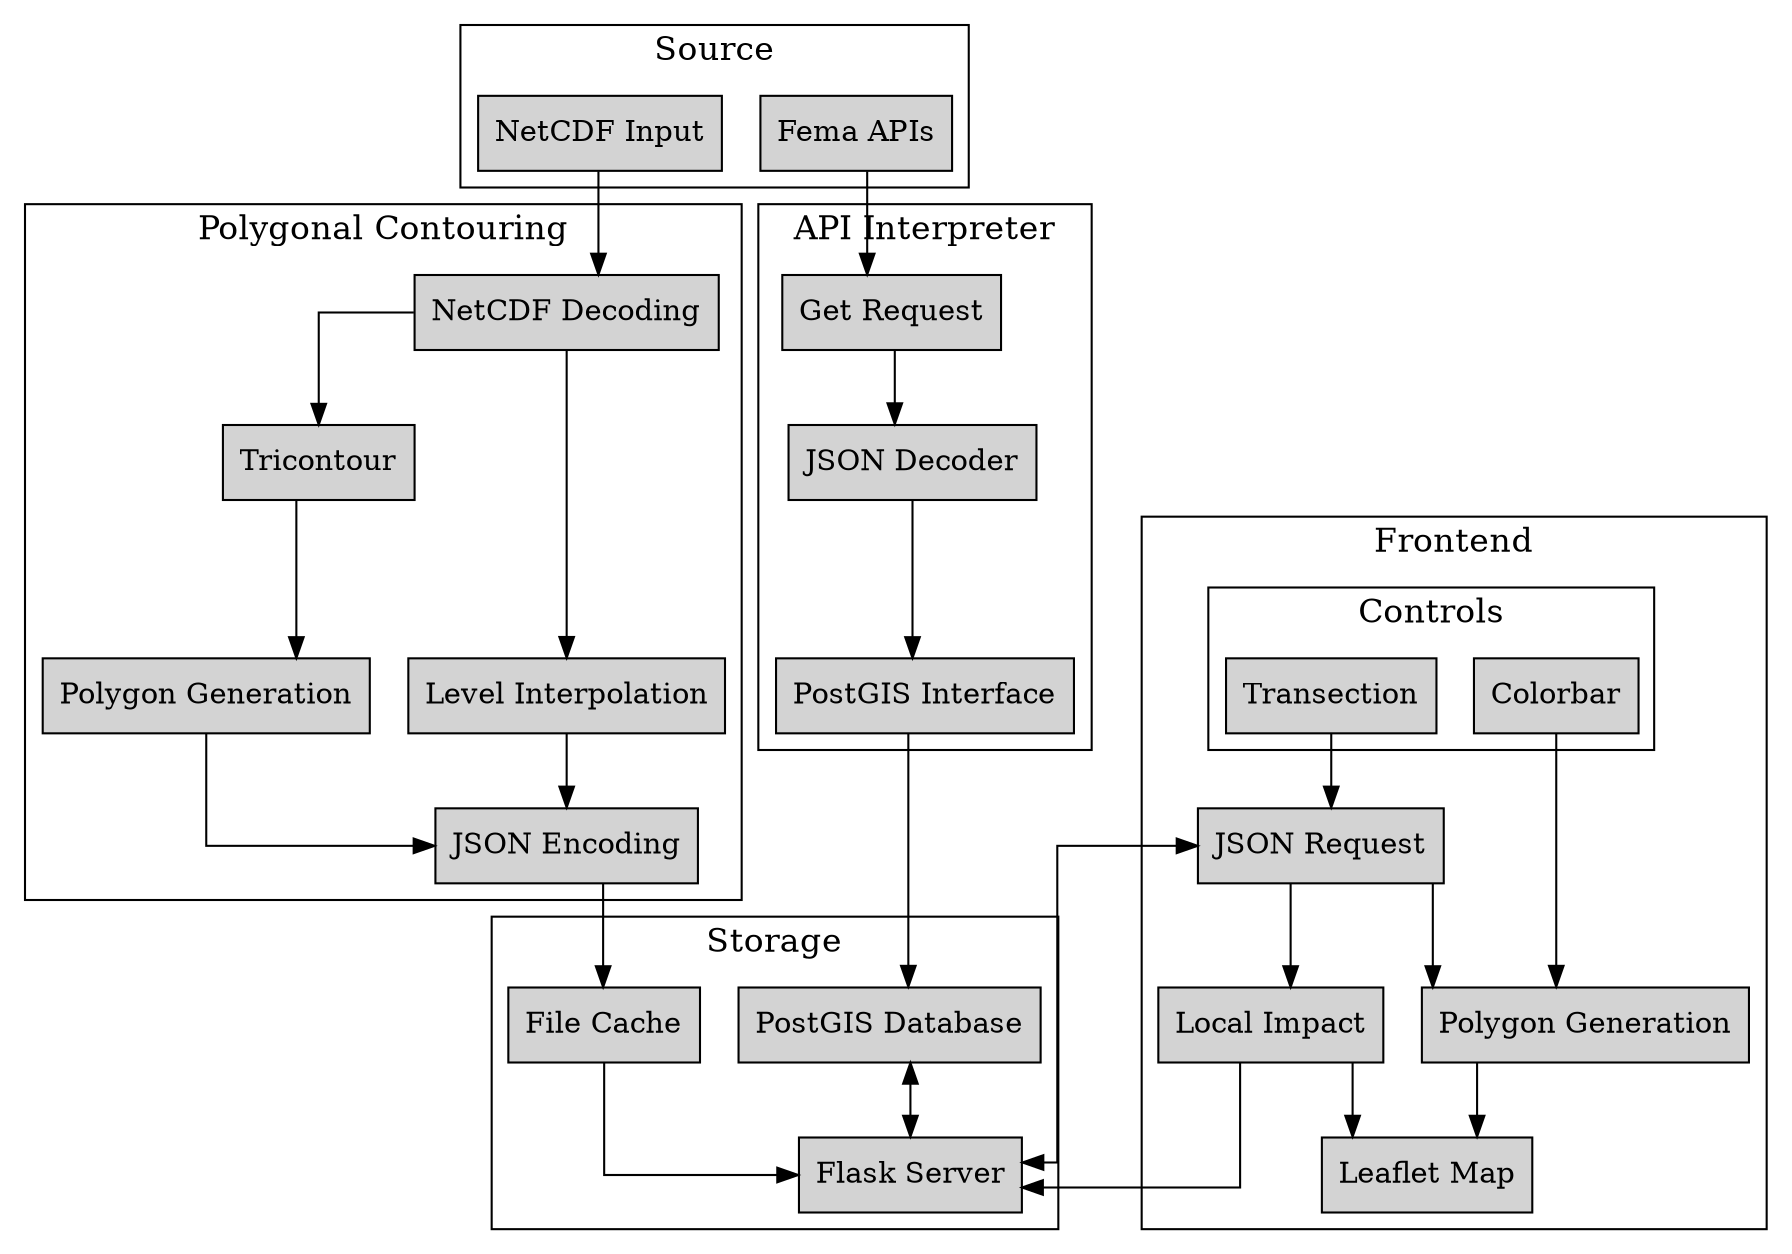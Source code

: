 digraph d {
    graph [fontsize=16 compound=true, splines=ortho];
    node [shape=rect fontsize=14, style=filled];

    subgraph cluster_source {
        label = "Source";
        
        n [label = "NetCDF Input"];
        f [label = "Fema APIs"];


    }
        
    subgraph cluster_poly {
       label = "Polygonal Contouring";

       d [label = "NetCDF Decoding"];
       g [label = "Tricontour"];
       z [label = "Polygon Generation"]
       l [label = "Level Interpolation"];
       c [label = "JSON Encoding"];

       d -> {g, l};
       g -> z;
       {z, l} -> c;
    }
    
    subgraph cluster_web {
    
        label = "API Interpreter";
        
        y [label = "Get Request"];
        w [label = "PostGIS Interface"];
        k [label = "JSON Decoder"];
        
        y -> k;
        k -> w;
        n -> d;
        f -> y;
    
    }

    subgraph cluster_store {
        label = "Storage";

        j [label = "File Cache"];
        s [label = "Flask Server"];
        j -> s;
        
        p [label = "PostGIS Database"];
        c -> j;
        p -> s [dir = "both"];
        w -> p;
    }

    subgraph cluster_front {
        label = "Frontend";

        r [label = "JSON Request"];
        u [label = "Polygon Generation"];
        m [label = "Leaflet Map"];
        i [label = "Local Impact"];
        s -> r [dir = "both"];
        r -> u;
        u -> m;
        r -> i;
        i -> {m, s};

        subgraph cluster_cont {
            label = "Controls";

            b [label = "Colorbar"];
            t [label = "Transection"];    
            
        }

        b -> u;
        t -> r;


    }

}
